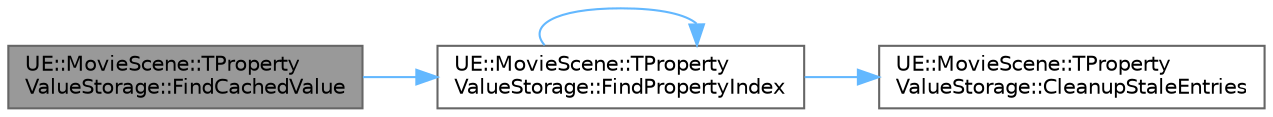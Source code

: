 digraph "UE::MovieScene::TPropertyValueStorage::FindCachedValue"
{
 // INTERACTIVE_SVG=YES
 // LATEX_PDF_SIZE
  bgcolor="transparent";
  edge [fontname=Helvetica,fontsize=10,labelfontname=Helvetica,labelfontsize=10];
  node [fontname=Helvetica,fontsize=10,shape=box,height=0.2,width=0.4];
  rankdir="LR";
  Node1 [id="Node000001",label="UE::MovieScene::TProperty\lValueStorage::FindCachedValue",height=0.2,width=0.4,color="gray40", fillcolor="grey60", style="filled", fontcolor="black",tooltip="Find an initial value given its object and custom accessor index."];
  Node1 -> Node2 [id="edge1_Node000001_Node000002",color="steelblue1",style="solid",tooltip=" "];
  Node2 [id="Node000002",label="UE::MovieScene::TProperty\lValueStorage::FindPropertyIndex",height=0.2,width=0.4,color="grey40", fillcolor="white", style="filled",URL="$d7/d81/structUE_1_1MovieScene_1_1TPropertyValueStorage.html#aa2c34fc5ac0b3c251d93503f328a0c61",tooltip="Find an initial value index given its object and fast ptr offset."];
  Node2 -> Node3 [id="edge2_Node000002_Node000003",color="steelblue1",style="solid",tooltip=" "];
  Node3 [id="Node000003",label="UE::MovieScene::TProperty\lValueStorage::CleanupStaleEntries",height=0.2,width=0.4,color="grey40", fillcolor="white", style="filled",URL="$d7/d81/structUE_1_1MovieScene_1_1TPropertyValueStorage.html#ae25bd6a170590f0089ec9cf48e776594",tooltip=" "];
  Node2 -> Node2 [id="edge3_Node000002_Node000002",color="steelblue1",style="solid",tooltip=" "];
}
